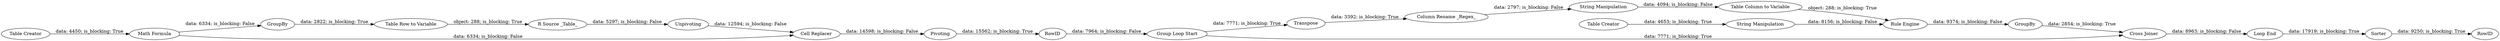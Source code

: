 digraph {
	"3417422506779779089_294" [label="Math Formula"]
	"3417422506779779089_298" [label="Table Row to Variable"]
	"3417422506779779089_319" [label="R Source _Table_"]
	"3417422506779779089_304" [label="Rule Engine"]
	"3417422506779779089_303" [label="Table Column to Variable"]
	"3417422506779779089_300" [label="Group Loop Start"]
	"3417422506779779089_315" [label="Cross Joiner"]
	"3417422506779779089_1" [label="Table Creator"]
	"3417422506779779089_322" [label=Unpivoting]
	"3417422506779779089_325" [label=RowID]
	"3417422506779779089_297" [label=GroupBy]
	"3417422506779779089_305" [label="String Manipulation"]
	"3417422506779779089_316" [label=Sorter]
	"3417422506779779089_323" [label=Pivoting]
	"3417422506779779089_321" [label="Cell Replacer"]
	"3417422506779779089_314" [label=GroupBy]
	"3417422506779779089_324" [label=RowID]
	"3417422506779779089_301" [label=Transpose]
	"3417422506779779089_313" [label="Column Rename _Regex_"]
	"3417422506779779089_307" [label="String Manipulation"]
	"3417422506779779089_312" [label="Loop End"]
	"3417422506779779089_2" [label="Table Creator"]
	"3417422506779779089_301" -> "3417422506779779089_313" [label="data: 3392; is_blocking: True"]
	"3417422506779779089_324" -> "3417422506779779089_300" [label="data: 7964; is_blocking: False"]
	"3417422506779779089_303" -> "3417422506779779089_304" [label="object: 288; is_blocking: True"]
	"3417422506779779089_300" -> "3417422506779779089_301" [label="data: 7771; is_blocking: True"]
	"3417422506779779089_297" -> "3417422506779779089_298" [label="data: 2822; is_blocking: True"]
	"3417422506779779089_312" -> "3417422506779779089_316" [label="data: 17919; is_blocking: True"]
	"3417422506779779089_319" -> "3417422506779779089_322" [label="data: 5297; is_blocking: False"]
	"3417422506779779089_294" -> "3417422506779779089_297" [label="data: 6334; is_blocking: False"]
	"3417422506779779089_315" -> "3417422506779779089_312" [label="data: 8963; is_blocking: False"]
	"3417422506779779089_300" -> "3417422506779779089_315" [label="data: 7771; is_blocking: True"]
	"3417422506779779089_314" -> "3417422506779779089_315" [label="data: 2854; is_blocking: True"]
	"3417422506779779089_313" -> "3417422506779779089_305" [label="data: 2797; is_blocking: False"]
	"3417422506779779089_323" -> "3417422506779779089_324" [label="data: 15562; is_blocking: True"]
	"3417422506779779089_298" -> "3417422506779779089_319" [label="object: 288; is_blocking: True"]
	"3417422506779779089_307" -> "3417422506779779089_304" [label="data: 8156; is_blocking: False"]
	"3417422506779779089_2" -> "3417422506779779089_307" [label="data: 4653; is_blocking: True"]
	"3417422506779779089_294" -> "3417422506779779089_321" [label="data: 6334; is_blocking: False"]
	"3417422506779779089_316" -> "3417422506779779089_325" [label="data: 9250; is_blocking: True"]
	"3417422506779779089_321" -> "3417422506779779089_323" [label="data: 14598; is_blocking: False"]
	"3417422506779779089_1" -> "3417422506779779089_294" [label="data: 4450; is_blocking: True"]
	"3417422506779779089_322" -> "3417422506779779089_321" [label="data: 12594; is_blocking: False"]
	"3417422506779779089_304" -> "3417422506779779089_314" [label="data: 9374; is_blocking: False"]
	"3417422506779779089_305" -> "3417422506779779089_303" [label="data: 4094; is_blocking: False"]
	rankdir=LR
}
